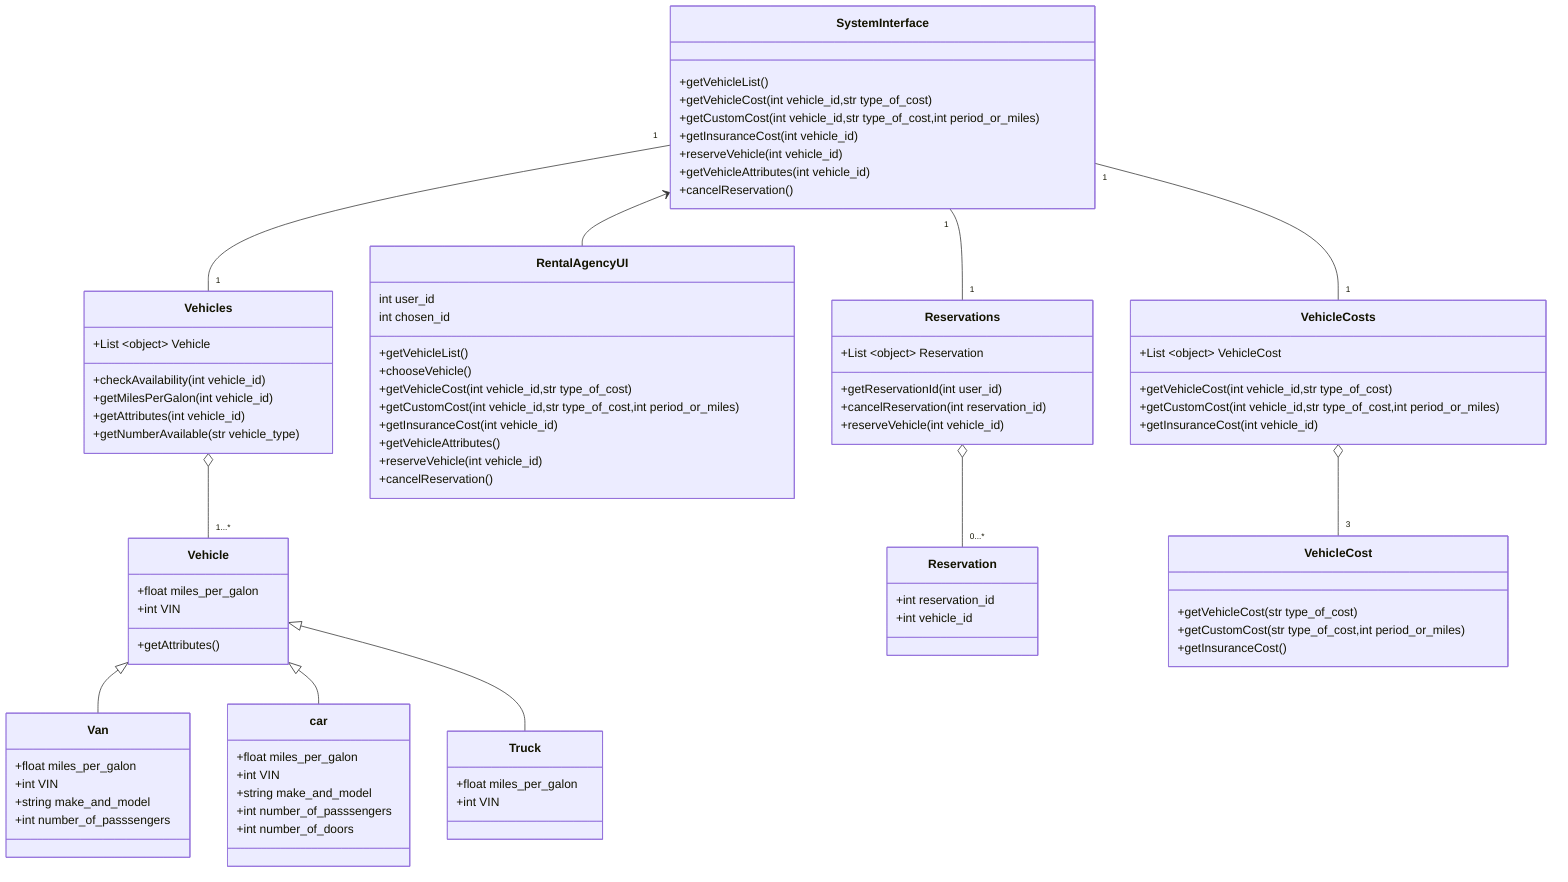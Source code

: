 classDiagram
class car{
    +float miles_per_galon 
    +int VIN
    +string make_and_model
    +int number_of_passsengers
    +int number_of_doors
}

class Van{
    +float miles_per_galon 
    +int VIN
    +string make_and_model
    +int number_of_passsengers
}

class Truck{
    +float miles_per_galon 
    +int VIN
    
}

class Vehicle{
    +float miles_per_galon 
    +int VIN
    +getAttributes()
}

class Vehicles{
    +List ~object~ Vehicle
    +checkAvailability(int vehicle_id)
    +getMilesPerGalon(int vehicle_id)
    +getAttributes(int vehicle_id)
    +getNumberAvailable(str vehicle_type)
}

class SystemInterface{
    +getVehicleList()
    +getVehicleCost(int vehicle_id,str type_of_cost)
    +getCustomCost(int vehicle_id,str type_of_cost,int period_or_miles)
    +getInsuranceCost(int vehicle_id)
    +reserveVehicle(int vehicle_id)
    +getVehicleAttributes(int vehicle_id)
    +cancelReservation()
}

class RentalAgencyUI{
    int user_id
    int chosen_id
    +getVehicleList()
    +chooseVehicle()
    +getVehicleCost(int vehicle_id,str type_of_cost)
    +getCustomCost(int vehicle_id,str type_of_cost,int period_or_miles)
    +getInsuranceCost(int vehicle_id)
    +getVehicleAttributes()
    +reserveVehicle(int vehicle_id)
    +cancelReservation()
}
class Reservations{
    +List ~object~ Reservation
    +getReservationId(int user_id)
    +cancelReservation(int reservation_id)
    +reserveVehicle(int vehicle_id)

}

class Reservation{
    +int reservation_id
    +int vehicle_id
}
class VehicleCosts{
    +List ~object~ VehicleCost
    +getVehicleCost(int vehicle_id,str type_of_cost)
    +getCustomCost(int vehicle_id,str type_of_cost,int period_or_miles)
    +getInsuranceCost(int vehicle_id)
}

class VehicleCost{
    +getVehicleCost(str type_of_cost)
    +getCustomCost(str type_of_cost,int period_or_miles)
    +getInsuranceCost()
}

Vehicle <|-- Van
Vehicle <|-- car
Vehicle <|-- Truck
Vehicles o-- "1...*"Vehicle
SystemInterface "1"--"1" Vehicles
SystemInterface <-- RentalAgencyUI
SystemInterface "1"--"1" Reservations
Reservations o-- "0...*"Reservation
SystemInterface "1"-- "1"VehicleCosts
VehicleCosts o-- "3"VehicleCost